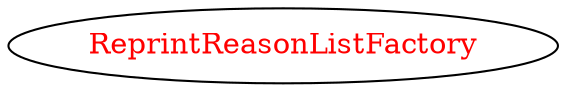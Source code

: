 digraph dependencyGraph {
 concentrate=true;
 ranksep="2.0";
 rankdir="LR"; 
 splines="ortho";
"ReprintReasonListFactory" [fontcolor="red"];
}